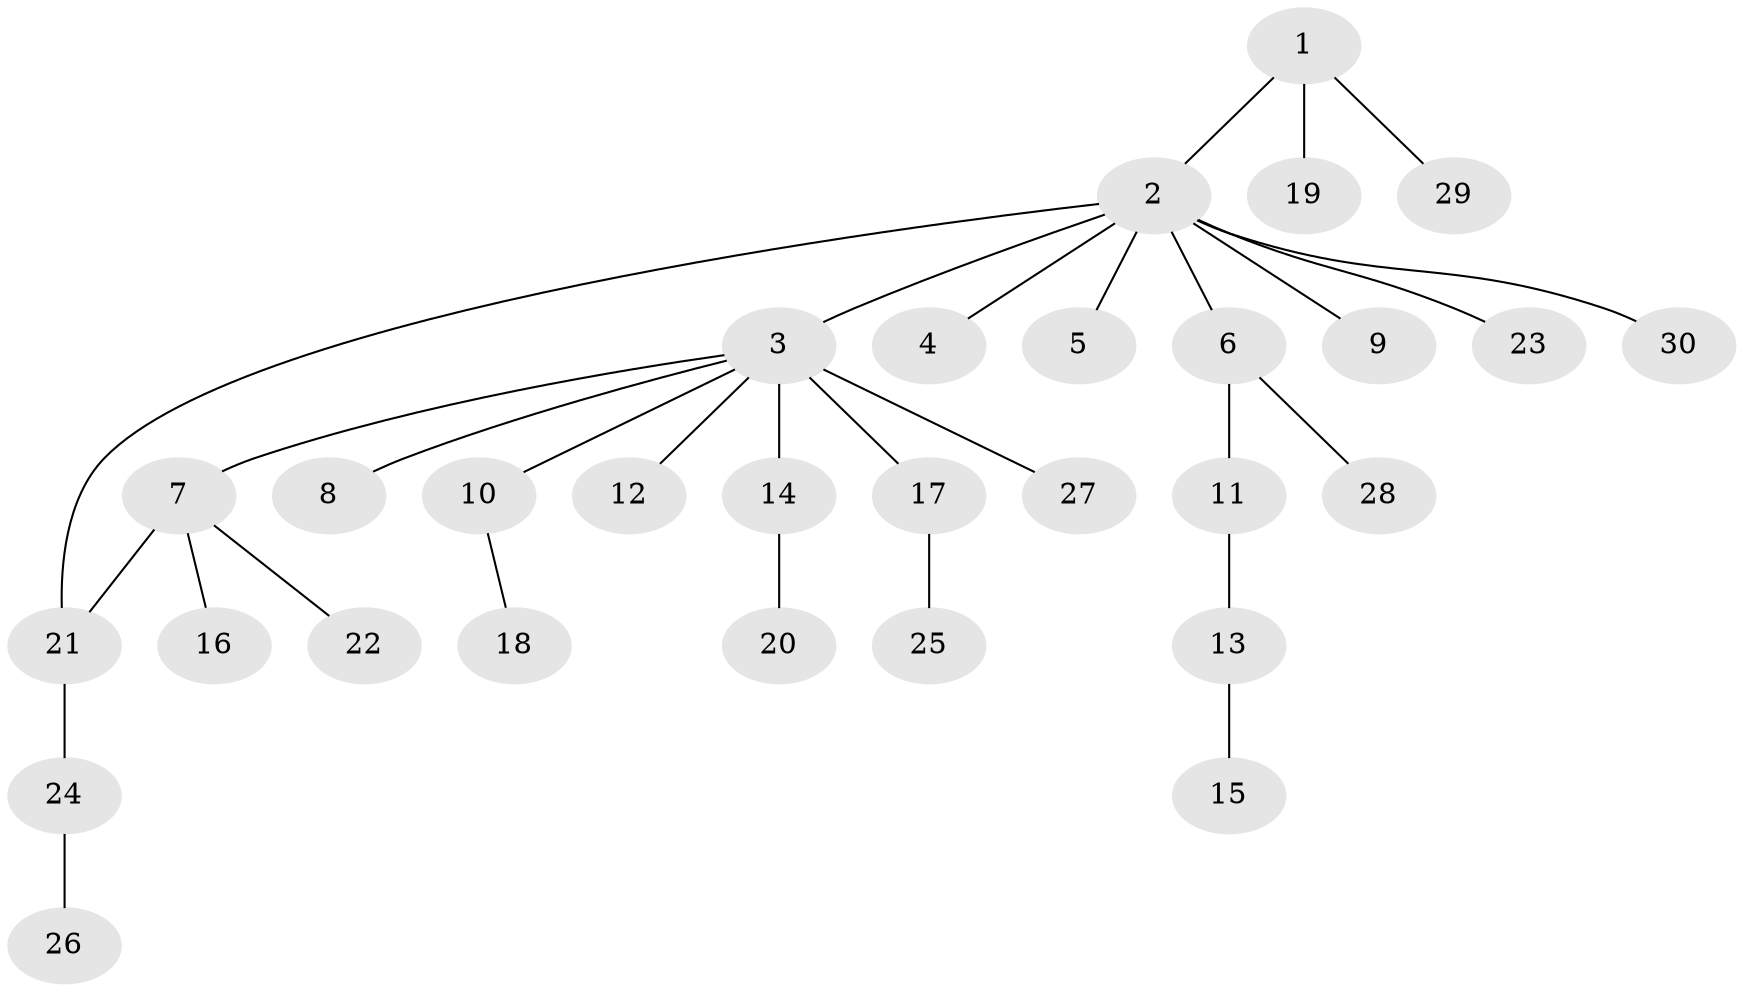 // original degree distribution, {3: 0.08620689655172414, 10: 0.017241379310344827, 12: 0.017241379310344827, 1: 0.5517241379310345, 2: 0.27586206896551724, 4: 0.034482758620689655, 7: 0.017241379310344827}
// Generated by graph-tools (version 1.1) at 2025/35/03/09/25 02:35:45]
// undirected, 30 vertices, 30 edges
graph export_dot {
graph [start="1"]
  node [color=gray90,style=filled];
  1;
  2;
  3;
  4;
  5;
  6;
  7;
  8;
  9;
  10;
  11;
  12;
  13;
  14;
  15;
  16;
  17;
  18;
  19;
  20;
  21;
  22;
  23;
  24;
  25;
  26;
  27;
  28;
  29;
  30;
  1 -- 2 [weight=1.0];
  1 -- 19 [weight=1.0];
  1 -- 29 [weight=1.0];
  2 -- 3 [weight=1.0];
  2 -- 4 [weight=1.0];
  2 -- 5 [weight=1.0];
  2 -- 6 [weight=1.0];
  2 -- 9 [weight=1.0];
  2 -- 21 [weight=1.0];
  2 -- 23 [weight=1.0];
  2 -- 30 [weight=1.0];
  3 -- 7 [weight=1.0];
  3 -- 8 [weight=1.0];
  3 -- 10 [weight=1.0];
  3 -- 12 [weight=1.0];
  3 -- 14 [weight=4.0];
  3 -- 17 [weight=1.0];
  3 -- 27 [weight=1.0];
  6 -- 11 [weight=1.0];
  6 -- 28 [weight=1.0];
  7 -- 16 [weight=1.0];
  7 -- 21 [weight=3.0];
  7 -- 22 [weight=1.0];
  10 -- 18 [weight=1.0];
  11 -- 13 [weight=1.0];
  13 -- 15 [weight=1.0];
  14 -- 20 [weight=1.0];
  17 -- 25 [weight=1.0];
  21 -- 24 [weight=1.0];
  24 -- 26 [weight=3.0];
}
